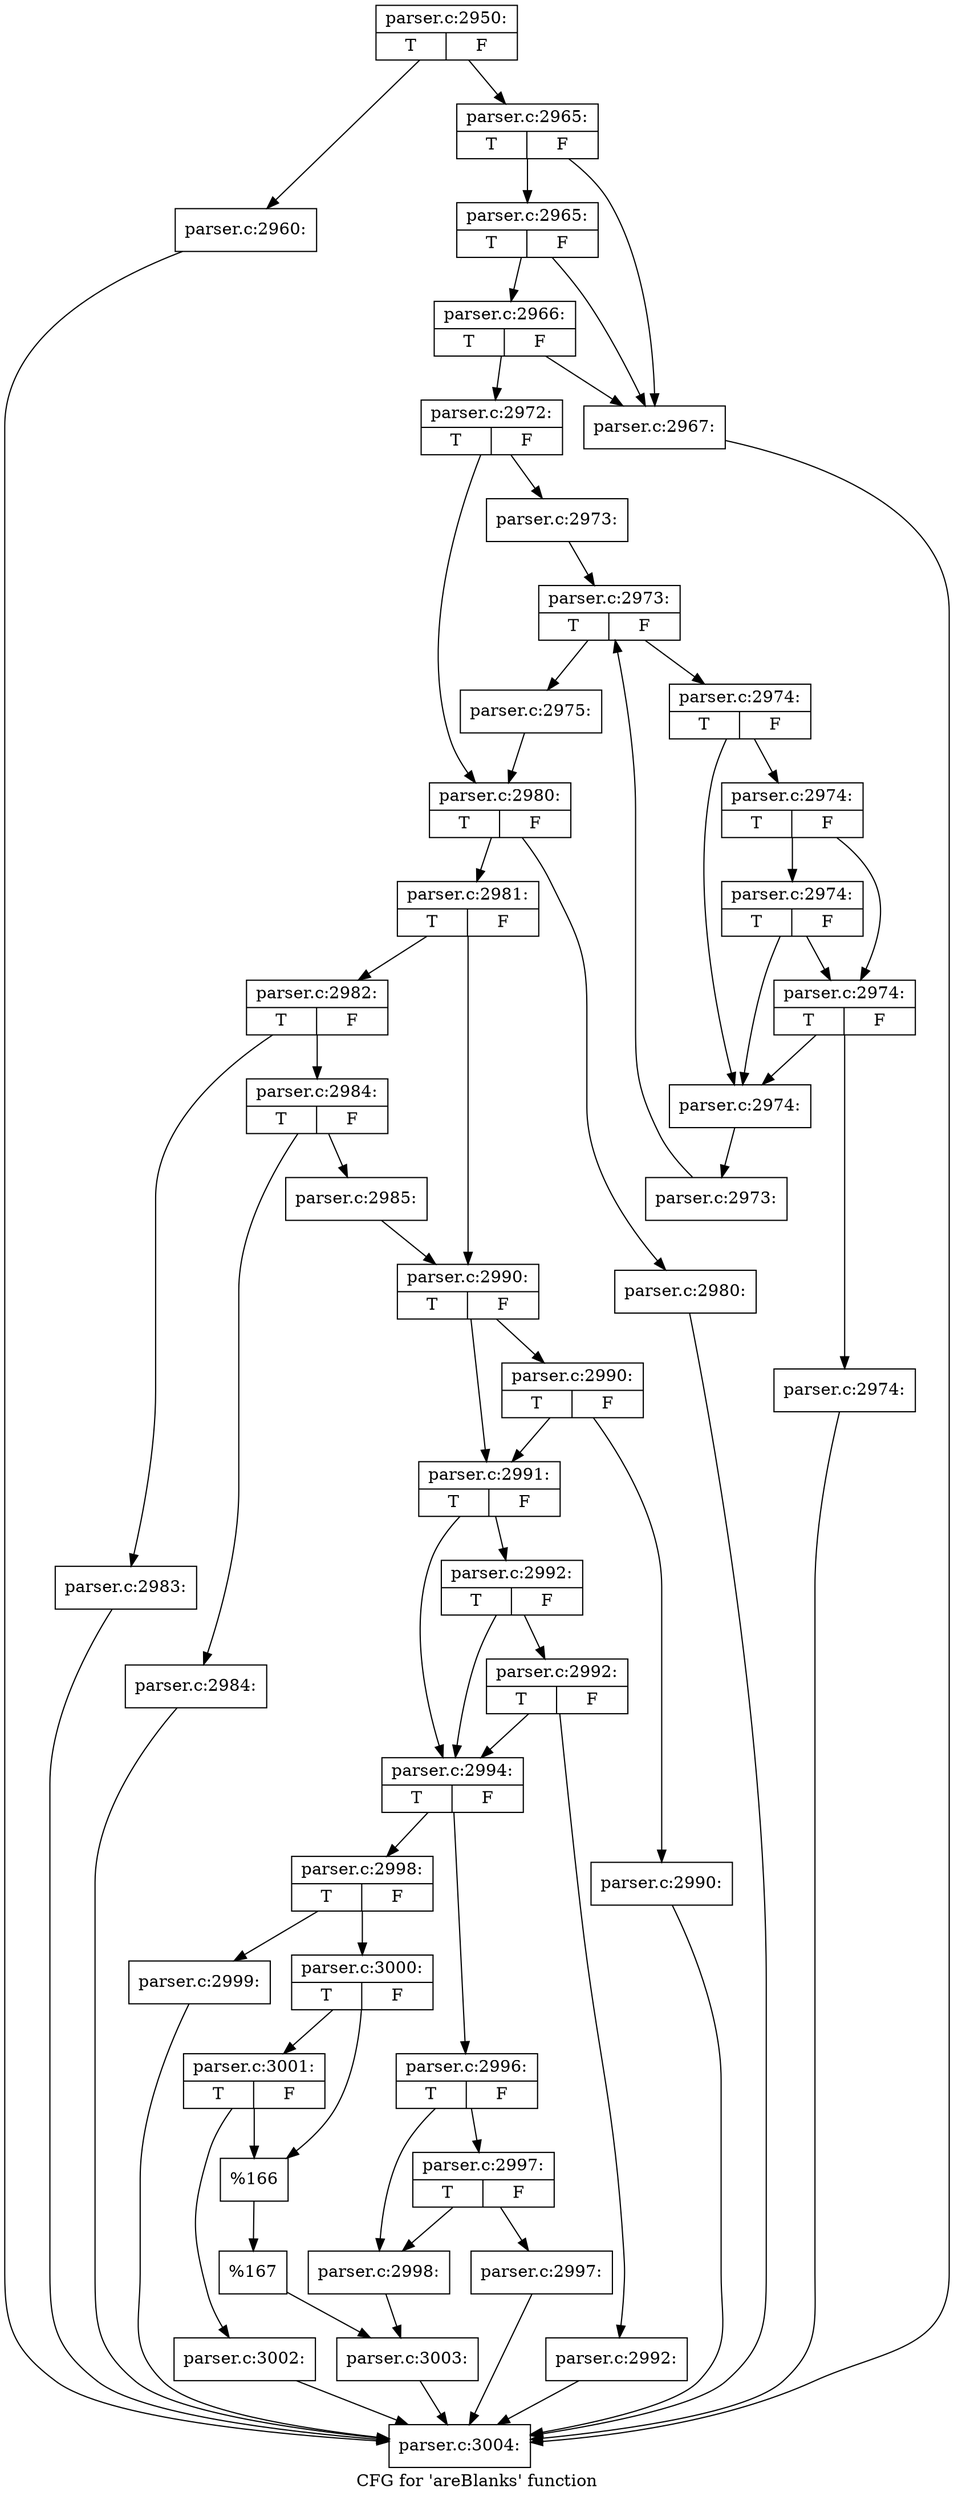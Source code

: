 digraph "CFG for 'areBlanks' function" {
	label="CFG for 'areBlanks' function";

	Node0x5c61e30 [shape=record,label="{parser.c:2950:|{<s0>T|<s1>F}}"];
	Node0x5c61e30 -> Node0x5c64a50;
	Node0x5c61e30 -> Node0x5c64aa0;
	Node0x5c64a50 [shape=record,label="{parser.c:2960:}"];
	Node0x5c64a50 -> Node0x5c622b0;
	Node0x5c64aa0 [shape=record,label="{parser.c:2965:|{<s0>T|<s1>F}}"];
	Node0x5c64aa0 -> Node0x5c65390;
	Node0x5c64aa0 -> Node0x5c654b0;
	Node0x5c654b0 [shape=record,label="{parser.c:2965:|{<s0>T|<s1>F}}"];
	Node0x5c654b0 -> Node0x5c65390;
	Node0x5c654b0 -> Node0x5c65430;
	Node0x5c65430 [shape=record,label="{parser.c:2966:|{<s0>T|<s1>F}}"];
	Node0x5c65430 -> Node0x5c65390;
	Node0x5c65430 -> Node0x5c653e0;
	Node0x5c65390 [shape=record,label="{parser.c:2967:}"];
	Node0x5c65390 -> Node0x5c622b0;
	Node0x5c653e0 [shape=record,label="{parser.c:2972:|{<s0>T|<s1>F}}"];
	Node0x5c653e0 -> Node0x5c662a0;
	Node0x5c653e0 -> Node0x5c662f0;
	Node0x5c662a0 [shape=record,label="{parser.c:2973:}"];
	Node0x5c662a0 -> Node0x5c66760;
	Node0x5c66760 [shape=record,label="{parser.c:2973:|{<s0>T|<s1>F}}"];
	Node0x5c66760 -> Node0x5c66960;
	Node0x5c66760 -> Node0x5c66600;
	Node0x5c66960 [shape=record,label="{parser.c:2974:|{<s0>T|<s1>F}}"];
	Node0x5c66960 -> Node0x5c66ca0;
	Node0x5c66960 -> Node0x5c66d70;
	Node0x5c66d70 [shape=record,label="{parser.c:2974:|{<s0>T|<s1>F}}"];
	Node0x5c66d70 -> Node0x5c670c0;
	Node0x5c66d70 -> Node0x5c66cf0;
	Node0x5c670c0 [shape=record,label="{parser.c:2974:|{<s0>T|<s1>F}}"];
	Node0x5c670c0 -> Node0x5c66ca0;
	Node0x5c670c0 -> Node0x5c66cf0;
	Node0x5c66cf0 [shape=record,label="{parser.c:2974:|{<s0>T|<s1>F}}"];
	Node0x5c66cf0 -> Node0x5c66ca0;
	Node0x5c66cf0 -> Node0x5c66c50;
	Node0x5c66c50 [shape=record,label="{parser.c:2974:}"];
	Node0x5c66c50 -> Node0x5c622b0;
	Node0x5c66ca0 [shape=record,label="{parser.c:2974:}"];
	Node0x5c66ca0 -> Node0x5c66910;
	Node0x5c66910 [shape=record,label="{parser.c:2973:}"];
	Node0x5c66910 -> Node0x5c66760;
	Node0x5c66600 [shape=record,label="{parser.c:2975:}"];
	Node0x5c66600 -> Node0x5c662f0;
	Node0x5c662f0 [shape=record,label="{parser.c:2980:|{<s0>T|<s1>F}}"];
	Node0x5c662f0 -> Node0x5c68130;
	Node0x5c662f0 -> Node0x5c68180;
	Node0x5c68130 [shape=record,label="{parser.c:2980:}"];
	Node0x5c68130 -> Node0x5c622b0;
	Node0x5c68180 [shape=record,label="{parser.c:2981:|{<s0>T|<s1>F}}"];
	Node0x5c68180 -> Node0x5c68700;
	Node0x5c68180 -> Node0x5c68750;
	Node0x5c68700 [shape=record,label="{parser.c:2982:|{<s0>T|<s1>F}}"];
	Node0x5c68700 -> Node0x5c694d0;
	Node0x5c68700 -> Node0x5c69b70;
	Node0x5c694d0 [shape=record,label="{parser.c:2983:}"];
	Node0x5c694d0 -> Node0x5c622b0;
	Node0x5c69b70 [shape=record,label="{parser.c:2984:|{<s0>T|<s1>F}}"];
	Node0x5c69b70 -> Node0x5c69e10;
	Node0x5c69b70 -> Node0x5c69e60;
	Node0x5c69e10 [shape=record,label="{parser.c:2984:}"];
	Node0x5c69e10 -> Node0x5c622b0;
	Node0x5c69e60 [shape=record,label="{parser.c:2985:}"];
	Node0x5c69e60 -> Node0x5c68750;
	Node0x5c68750 [shape=record,label="{parser.c:2990:|{<s0>T|<s1>F}}"];
	Node0x5c68750 -> Node0x5c6a3e0;
	Node0x5c68750 -> Node0x5c6a390;
	Node0x5c6a3e0 [shape=record,label="{parser.c:2990:|{<s0>T|<s1>F}}"];
	Node0x5c6a3e0 -> Node0x5c6a340;
	Node0x5c6a3e0 -> Node0x5c6a390;
	Node0x5c6a340 [shape=record,label="{parser.c:2990:}"];
	Node0x5c6a340 -> Node0x5c622b0;
	Node0x5c6a390 [shape=record,label="{parser.c:2991:|{<s0>T|<s1>F}}"];
	Node0x5c6a390 -> Node0x5c6b130;
	Node0x5c6a390 -> Node0x5c6b060;
	Node0x5c6b130 [shape=record,label="{parser.c:2992:|{<s0>T|<s1>F}}"];
	Node0x5c6b130 -> Node0x5c6b0b0;
	Node0x5c6b130 -> Node0x5c6b060;
	Node0x5c6b0b0 [shape=record,label="{parser.c:2992:|{<s0>T|<s1>F}}"];
	Node0x5c6b0b0 -> Node0x5c6b010;
	Node0x5c6b0b0 -> Node0x5c6b060;
	Node0x5c6b010 [shape=record,label="{parser.c:2992:}"];
	Node0x5c6b010 -> Node0x5c622b0;
	Node0x5c6b060 [shape=record,label="{parser.c:2994:|{<s0>T|<s1>F}}"];
	Node0x5c6b060 -> Node0x5c6c680;
	Node0x5c6b060 -> Node0x5c6cb20;
	Node0x5c6c680 [shape=record,label="{parser.c:2996:|{<s0>T|<s1>F}}"];
	Node0x5c6c680 -> Node0x5c6cde0;
	Node0x5c6c680 -> Node0x5c6cd90;
	Node0x5c6cde0 [shape=record,label="{parser.c:2997:|{<s0>T|<s1>F}}"];
	Node0x5c6cde0 -> Node0x5c6cd40;
	Node0x5c6cde0 -> Node0x5c6cd90;
	Node0x5c6cd40 [shape=record,label="{parser.c:2997:}"];
	Node0x5c6cd40 -> Node0x5c622b0;
	Node0x5c6cd90 [shape=record,label="{parser.c:2998:}"];
	Node0x5c6cd90 -> Node0x5c6cad0;
	Node0x5c6cb20 [shape=record,label="{parser.c:2998:|{<s0>T|<s1>F}}"];
	Node0x5c6cb20 -> Node0x5c6d830;
	Node0x5c6cb20 -> Node0x5c6d8d0;
	Node0x5c6d830 [shape=record,label="{parser.c:2999:}"];
	Node0x5c6d830 -> Node0x5c622b0;
	Node0x5c6d8d0 [shape=record,label="{parser.c:3000:|{<s0>T|<s1>F}}"];
	Node0x5c6d8d0 -> Node0x5c6e260;
	Node0x5c6d8d0 -> Node0x5c6e210;
	Node0x5c6e260 [shape=record,label="{parser.c:3001:|{<s0>T|<s1>F}}"];
	Node0x5c6e260 -> Node0x5c6dd50;
	Node0x5c6e260 -> Node0x5c6e210;
	Node0x5c6dd50 [shape=record,label="{parser.c:3002:}"];
	Node0x5c6dd50 -> Node0x5c622b0;
	Node0x5c6e210 [shape=record,label="{%166}"];
	Node0x5c6e210 -> Node0x5c6d880;
	Node0x5c6d880 [shape=record,label="{%167}"];
	Node0x5c6d880 -> Node0x5c6cad0;
	Node0x5c6cad0 [shape=record,label="{parser.c:3003:}"];
	Node0x5c6cad0 -> Node0x5c622b0;
	Node0x5c622b0 [shape=record,label="{parser.c:3004:}"];
}

